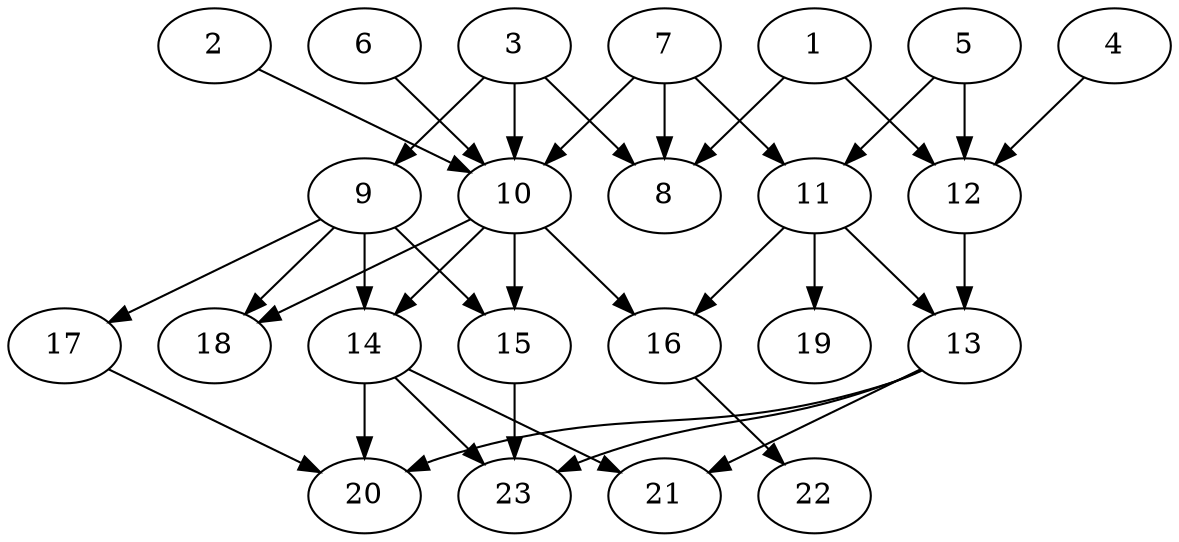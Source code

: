// DAG (tier=2-normal, mode=data, n=23, ccr=0.433, fat=0.602, density=0.476, regular=0.505, jump=0.131, mindata=2097152, maxdata=16777216)
// DAG automatically generated by daggen at Sun Aug 24 16:33:34 2025
// /home/ermia/Project/Environments/daggen/bin/daggen --dot --ccr 0.433 --fat 0.602 --regular 0.505 --density 0.476 --jump 0.131 --mindata 2097152 --maxdata 16777216 -n 23 
digraph G {
  1 [size="1484622523858511616", alpha="0.17", expect_size="742311261929255808"]
  1 -> 8 [size ="1666083656302592"]
  1 -> 12 [size ="1666083656302592"]
  2 [size="3080931934012964864000", alpha="0.14", expect_size="1540465967006482432000"]
  2 -> 10 [size ="1693862120652800"]
  3 [size="140431556735322292224", alpha="0.16", expect_size="70215778367661146112"]
  3 -> 8 [size ="216138994679808"]
  3 -> 9 [size ="216138994679808"]
  3 -> 10 [size ="216138994679808"]
  4 [size="2302678829121094", alpha="0.06", expect_size="1151339414560547"]
  4 -> 12 [size ="179437568000000"]
  5 [size="13512291357477044224", alpha="0.17", expect_size="6756145678738522112"]
  5 -> 11 [size ="45384684535808"]
  5 -> 12 [size ="45384684535808"]
  6 [size="119789327763327942656", alpha="0.06", expect_size="59894663881663971328"]
  6 -> 10 [size ="194402601402368"]
  7 [size="1546010639420476096512", alpha="0.09", expect_size="773005319710238048256"]
  7 -> 8 [size ="1069625232064512"]
  7 -> 10 [size ="1069625232064512"]
  7 -> 11 [size ="1069625232064512"]
  8 [size="3777477181610808836096", alpha="0.15", expect_size="1888738590805404418048"]
  9 [size="90173264670070784", alpha="0.13", expect_size="45086632335035392"]
  9 -> 14 [size ="1546085684215808"]
  9 -> 15 [size ="1546085684215808"]
  9 -> 17 [size ="1546085684215808"]
  9 -> 18 [size ="1546085684215808"]
  10 [size="7179458697165582", alpha="0.15", expect_size="3589729348582791"]
  10 -> 14 [size ="791564116819968"]
  10 -> 15 [size ="791564116819968"]
  10 -> 16 [size ="791564116819968"]
  10 -> 18 [size ="791564116819968"]
  11 [size="50400521879219568", alpha="0.20", expect_size="25200260939609784"]
  11 -> 13 [size ="1573998173356032"]
  11 -> 16 [size ="1573998173356032"]
  11 -> 19 [size ="1573998173356032"]
  12 [size="34683429602319728", alpha="0.11", expect_size="17341714801159864"]
  12 -> 13 [size ="746589098344448"]
  13 [size="2255496193475484844032", alpha="0.19", expect_size="1127748096737742422016"]
  13 -> 20 [size ="1375893184315392"]
  13 -> 21 [size ="1375893184315392"]
  13 -> 23 [size ="1375893184315392"]
  14 [size="323520560841554395136", alpha="0.19", expect_size="161760280420777197568"]
  14 -> 20 [size ="377014376726528"]
  14 -> 21 [size ="377014376726528"]
  14 -> 23 [size ="377014376726528"]
  15 [size="335241200862018666496", alpha="0.05", expect_size="167620600431009333248"]
  15 -> 23 [size ="386066020302848"]
  16 [size="761481027025467392", alpha="0.10", expect_size="380740513512733696"]
  16 -> 22 [size ="1265194697228288"]
  17 [size="4412283471221044224", alpha="0.10", expect_size="2206141735610522112"]
  17 -> 20 [size ="2187666766430208"]
  18 [size="1444797861316263936000", alpha="0.09", expect_size="722398930658131968000"]
  19 [size="5207855237063565312", alpha="0.09", expect_size="2603927618531782656"]
  20 [size="776771969831919419392", alpha="0.05", expect_size="388385984915959709696"]
  21 [size="1023022452122320896000", alpha="0.17", expect_size="511511226061160448000"]
  22 [size="7488326588809442", alpha="0.11", expect_size="3744163294404721"]
  23 [size="15475878992699002", alpha="0.04", expect_size="7737939496349501"]
}